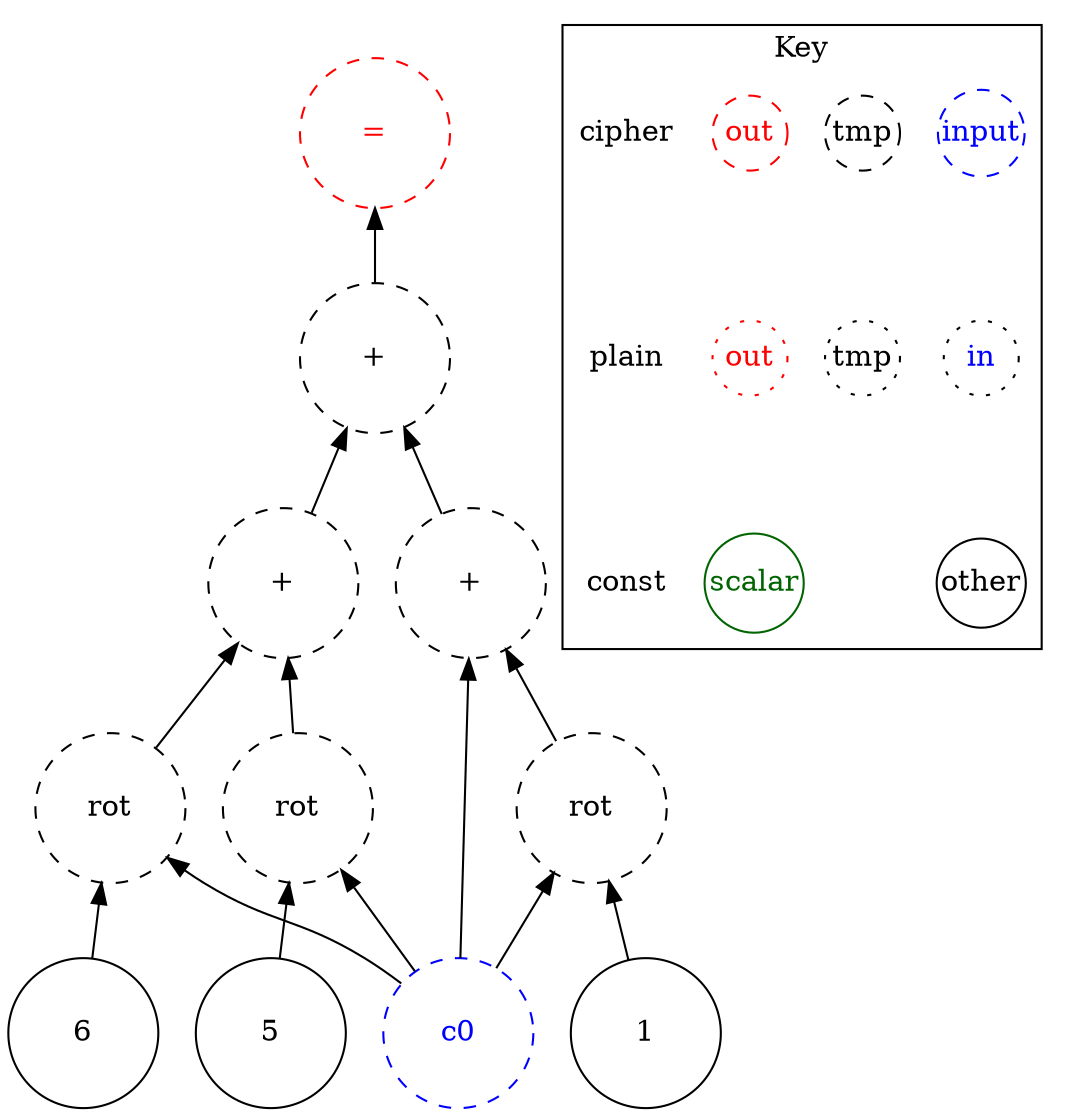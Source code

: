 digraph "box_blur" {
node [shape=circle width=1 margin=0]
edge [dir=back]
6 [label="6" style=solid]
ciphertext0 [label="c0" style=dashed color=blue fontcolor=blue]
ciphertext3 [label="rot" style=dashed]
ciphertext3 -> ciphertext0
ciphertext3 -> 6
5 [label="5" style=solid]
ciphertext2 [label="rot" style=dashed]
ciphertext2 -> ciphertext0
ciphertext2 -> 5
ciphertext5 [label="+" style=dashed]
ciphertext5 -> ciphertext2
ciphertext5 -> ciphertext3
1 [label="1" style=solid]
ciphertext1 [label="rot" style=dashed]
ciphertext1 -> ciphertext0
ciphertext1 -> 1
ciphertext4 [label="+" style=dashed]
ciphertext4 -> ciphertext1
ciphertext4 -> ciphertext0
ciphertext6 [label="+" style=dashed]
ciphertext6 -> ciphertext4
ciphertext6 -> ciphertext5
ciphertext8 [label="=" style=dashed color=red fontcolor=red]
ciphertext8 -> ciphertext6
subgraph cluster_key {
    graph[label="Key"]
    node [width=0.5]
    edge [dir=forward style=invis]
    in_cipher [label=input color=blue fontcolor=blue style=dashed]
    tmp_cipher [label=tmp color=black fontcolor=black style=dashed]
    out_cipher [label=out color=red fontcolor=red style=dashed]
    cipher [shape=plain]

    in_plain [label=in icolor=blue fontcolor=blue style=dotted]
    tmp_plain [label=tmp color=black fontcolor=black style=dotted]
    out_plain [label=out color=red fontcolor=red style=dotted]
    plain [shape=plain]
    
    other [color=black fontcolor=black style=solid]
    scalar [color=darkgreen fontcolor=darkgreen style=solid]
    const[shape=plain]
    
    cipher -> plain
    plain -> const
    out_cipher -> out_plain
    in_cipher -> in_plain
    tmp_cipher -> tmp_plain
    in_plain -> other
    out_plain -> scalar
}
}
